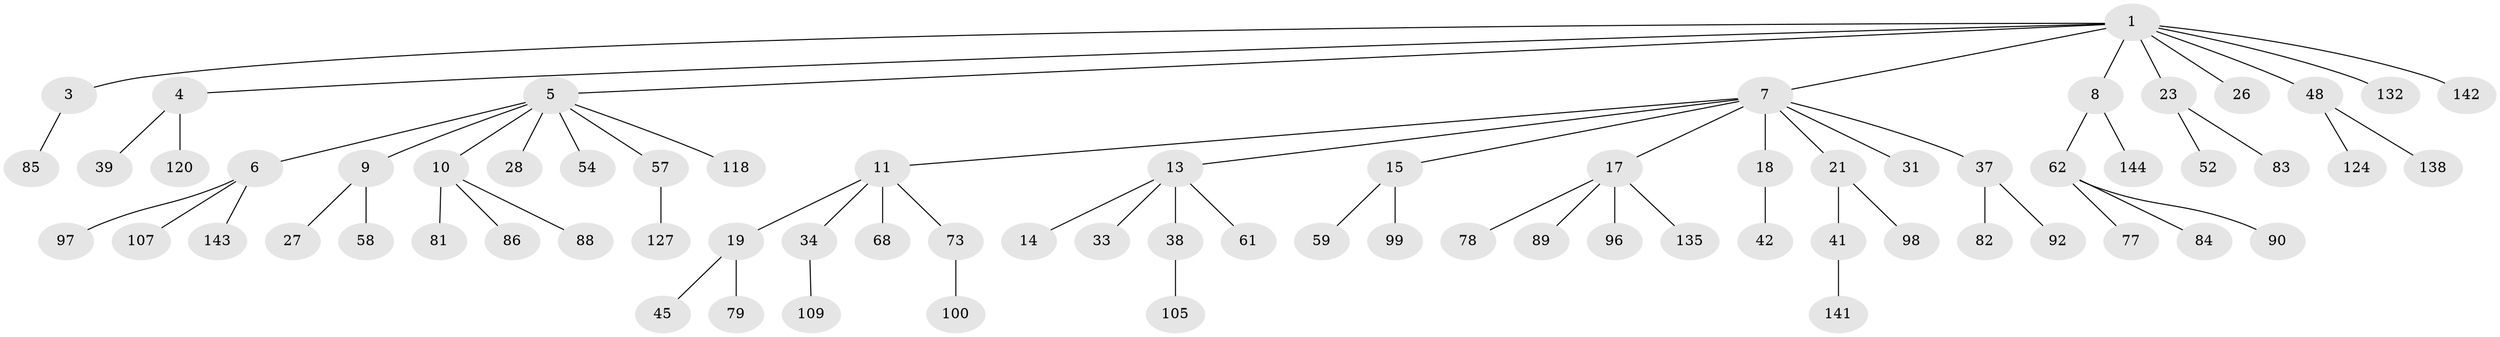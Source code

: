 // original degree distribution, {8: 0.013793103448275862, 4: 0.09655172413793103, 2: 0.20689655172413793, 3: 0.11724137931034483, 10: 0.006896551724137931, 6: 0.013793103448275862, 1: 0.5379310344827586, 5: 0.006896551724137931}
// Generated by graph-tools (version 1.1) at 2025/15/03/09/25 04:15:41]
// undirected, 72 vertices, 71 edges
graph export_dot {
graph [start="1"]
  node [color=gray90,style=filled];
  1 [super="+2"];
  3;
  4;
  5 [super="+24"];
  6;
  7 [super="+75"];
  8 [super="+69"];
  9 [super="+25+67"];
  10 [super="+20+102+30"];
  11 [super="+29+12"];
  13 [super="+74+49+22"];
  14;
  15 [super="+16+44+80"];
  17 [super="+63+103+131+50"];
  18;
  19;
  21;
  23 [super="+36+101+51"];
  26;
  27 [super="+66+56+65"];
  28;
  31;
  33;
  34 [super="+93"];
  37 [super="+121"];
  38;
  39 [super="+43"];
  41 [super="+94+70+53"];
  42;
  45 [super="+46+95"];
  48;
  52;
  54;
  57;
  58;
  59;
  61;
  62 [super="+72+64+76"];
  68;
  73 [super="+87"];
  77 [super="+134"];
  78;
  79 [super="+117"];
  81 [super="+145"];
  82;
  83;
  84;
  85 [super="+129"];
  86;
  88 [super="+128"];
  89 [super="+106"];
  90;
  92;
  96 [super="+123"];
  97;
  98 [super="+110"];
  99;
  100;
  105 [super="+115"];
  107 [super="+136"];
  109;
  118 [super="+139"];
  120;
  124;
  127;
  132;
  135;
  138;
  141;
  142;
  143;
  144;
  1 -- 3;
  1 -- 4;
  1 -- 5;
  1 -- 7;
  1 -- 8;
  1 -- 26;
  1 -- 132;
  1 -- 48;
  1 -- 142;
  1 -- 23;
  3 -- 85;
  4 -- 39;
  4 -- 120;
  5 -- 6;
  5 -- 9;
  5 -- 10;
  5 -- 54;
  5 -- 57;
  5 -- 118;
  5 -- 28;
  6 -- 97;
  6 -- 107;
  6 -- 143;
  7 -- 11;
  7 -- 13;
  7 -- 15;
  7 -- 17;
  7 -- 18;
  7 -- 21;
  7 -- 31;
  7 -- 37;
  8 -- 62;
  8 -- 144;
  9 -- 27;
  9 -- 58;
  10 -- 86;
  10 -- 88;
  10 -- 81;
  11 -- 19;
  11 -- 73;
  11 -- 34;
  11 -- 68;
  13 -- 14;
  13 -- 61;
  13 -- 33;
  13 -- 38;
  15 -- 59;
  15 -- 99;
  17 -- 96;
  17 -- 135;
  17 -- 89;
  17 -- 78;
  18 -- 42;
  19 -- 45;
  19 -- 79;
  21 -- 41;
  21 -- 98;
  23 -- 83;
  23 -- 52;
  34 -- 109;
  37 -- 82;
  37 -- 92;
  38 -- 105;
  41 -- 141;
  48 -- 124;
  48 -- 138;
  57 -- 127;
  62 -- 77;
  62 -- 84;
  62 -- 90;
  73 -- 100;
}
